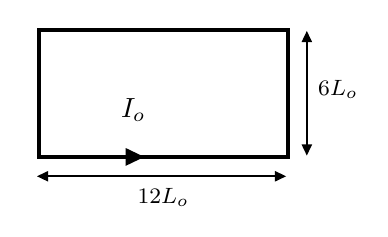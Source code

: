 

\tikzset{every picture/.style={line width=0.75pt}} %set default line width to 0.75pt        

\begin{tikzpicture}[x=0.75pt,y=0.75pt,yscale=-1,xscale=1]
%uncomment if require: \path (0,102); %set diagram left start at 0, and has height of 102

%Shape: Rectangle [id:dp11592491661602011] 
\draw  [line width=1.5]  (60,11.24) -- (180,11.24) -- (180,72.44) -- (60,72.44) -- cycle ;
%Straight Lines [id:da4077908540079105] 
\draw    (104.67,72.51) -- (107.67,72.51) ;
\draw [shift={(110.67,72.51)}, rotate = 180] [fill={rgb, 255:red, 0; green, 0; blue, 0 }  ][line width=0.08]  [draw opacity=0] (8.93,-4.29) -- (0,0) -- (8.93,4.29) -- cycle    ;
%Straight Lines [id:da36994411586267106] 
\draw    (62,81.84) -- (176,81.84) ;
\draw [shift={(179,81.84)}, rotate = 180] [fill={rgb, 255:red, 0; green, 0; blue, 0 }  ][line width=0.08]  [draw opacity=0] (5.36,-2.57) -- (0,0) -- (5.36,2.57) -- cycle    ;
\draw [shift={(59,81.84)}, rotate = 0] [fill={rgb, 255:red, 0; green, 0; blue, 0 }  ][line width=0.08]  [draw opacity=0] (5.36,-2.57) -- (0,0) -- (5.36,2.57) -- cycle    ;
%Straight Lines [id:da5372240242282615] 
\draw    (189,68.84) -- (189,14.84) ;
\draw [shift={(189,11.84)}, rotate = 90] [fill={rgb, 255:red, 0; green, 0; blue, 0 }  ][line width=0.08]  [draw opacity=0] (5.36,-2.57) -- (0,0) -- (5.36,2.57) -- cycle    ;
\draw [shift={(189,71.84)}, rotate = 270] [fill={rgb, 255:red, 0; green, 0; blue, 0 }  ][line width=0.08]  [draw opacity=0] (5.36,-2.57) -- (0,0) -- (5.36,2.57) -- cycle    ;

% Text Node
\draw (98,42.91) node [anchor=north west][inner sep=0.75pt]    {$I_{o}$};
% Text Node
\draw (193,34.24) node [anchor=north west][inner sep=0.75pt]  [font=\footnotesize]  {$6L_{o}$};
% Text Node
\draw (106,86.24) node [anchor=north west][inner sep=0.75pt]  [font=\footnotesize]  {$12L_{o}$};


\end{tikzpicture}
